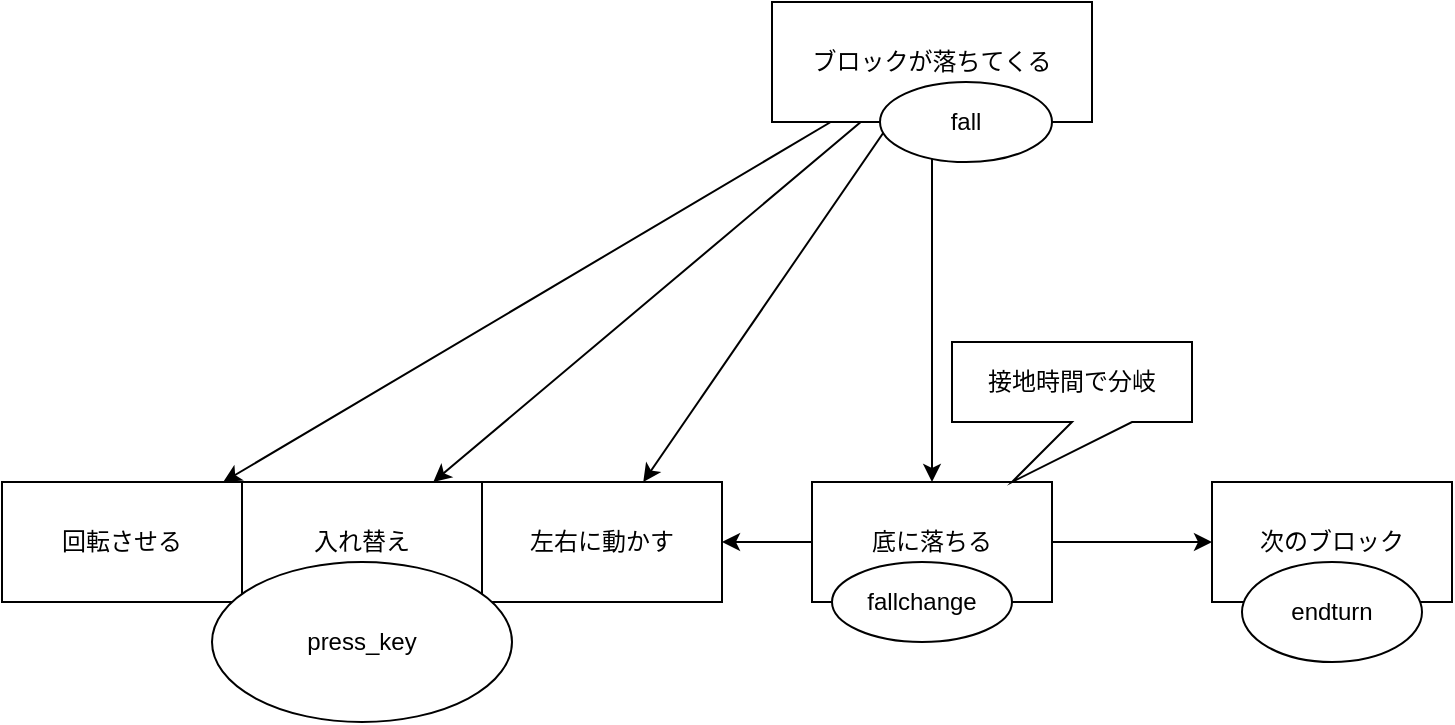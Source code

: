 <mxfile>
    <diagram id="rRGUnxJFohgw-VGJ73ms" name="ページ1">
        <mxGraphModel dx="1152" dy="523" grid="1" gridSize="10" guides="1" tooltips="1" connect="1" arrows="1" fold="1" page="1" pageScale="1" pageWidth="827" pageHeight="1169" math="0" shadow="0">
            <root>
                <mxCell id="0"/>
                <mxCell id="1" parent="0"/>
                <mxCell id="23" value="" style="edgeStyle=none;html=1;" edge="1" parent="1" source="2" target="4">
                    <mxGeometry relative="1" as="geometry">
                        <mxPoint x="470" y="210" as="targetPoint"/>
                    </mxGeometry>
                </mxCell>
                <mxCell id="2" value="ブロックが落ちてくる" style="rounded=0;whiteSpace=wrap;html=1;" vertex="1" parent="1">
                    <mxGeometry x="390" y="80" width="160" height="60" as="geometry"/>
                </mxCell>
                <mxCell id="3" value="回転させる" style="rounded=0;whiteSpace=wrap;html=1;" vertex="1" parent="1">
                    <mxGeometry x="5" y="320" width="120" height="60" as="geometry"/>
                </mxCell>
                <mxCell id="4" value="底に落ちる" style="rounded=0;whiteSpace=wrap;html=1;" vertex="1" parent="1">
                    <mxGeometry x="410" y="320" width="120" height="60" as="geometry"/>
                </mxCell>
                <mxCell id="18" value="" style="edgeStyle=none;html=1;" edge="1" parent="1" source="4" target="5">
                    <mxGeometry relative="1" as="geometry">
                        <mxPoint x="570" y="370" as="targetPoint"/>
                    </mxGeometry>
                </mxCell>
                <mxCell id="5" value="次のブロック" style="rounded=0;whiteSpace=wrap;html=1;" vertex="1" parent="1">
                    <mxGeometry x="610" y="320" width="120" height="60" as="geometry"/>
                </mxCell>
                <mxCell id="8" value="" style="endArrow=classic;html=1;" edge="1" parent="1" source="2" target="3">
                    <mxGeometry width="50" height="50" relative="1" as="geometry">
                        <mxPoint x="550" y="390" as="sourcePoint"/>
                        <mxPoint x="600" y="340" as="targetPoint"/>
                    </mxGeometry>
                </mxCell>
                <mxCell id="10" value="左右に動かす" style="rounded=0;whiteSpace=wrap;html=1;" vertex="1" parent="1">
                    <mxGeometry x="245" y="320" width="120" height="60" as="geometry"/>
                </mxCell>
                <mxCell id="11" value="" style="endArrow=classic;html=1;" edge="1" parent="1" source="4" target="10">
                    <mxGeometry width="50" height="50" relative="1" as="geometry">
                        <mxPoint x="460" y="310" as="sourcePoint"/>
                        <mxPoint x="510" y="260" as="targetPoint"/>
                    </mxGeometry>
                </mxCell>
                <mxCell id="14" value="入れ替え" style="rounded=0;whiteSpace=wrap;html=1;" vertex="1" parent="1">
                    <mxGeometry x="125" y="320" width="120" height="60" as="geometry"/>
                </mxCell>
                <mxCell id="15" value="" style="endArrow=classic;html=1;" edge="1" parent="1" source="2" target="14">
                    <mxGeometry width="50" height="50" relative="1" as="geometry">
                        <mxPoint x="550" y="390" as="sourcePoint"/>
                        <mxPoint x="600" y="340" as="targetPoint"/>
                    </mxGeometry>
                </mxCell>
                <mxCell id="17" value="" style="endArrow=classic;html=1;startArrow=none;" edge="1" parent="1" source="2" target="10">
                    <mxGeometry width="50" height="50" relative="1" as="geometry">
                        <mxPoint x="367.273" y="270" as="sourcePoint"/>
                        <mxPoint x="530" y="340" as="targetPoint"/>
                    </mxGeometry>
                </mxCell>
                <mxCell id="24" value="接地時間で分岐" style="shape=callout;whiteSpace=wrap;html=1;perimeter=calloutPerimeter;position2=0.25;size=30;position=0.5;base=30;direction=east;" vertex="1" parent="1">
                    <mxGeometry x="480" y="250" width="120" height="70" as="geometry"/>
                </mxCell>
                <mxCell id="27" value="fall" style="ellipse;whiteSpace=wrap;html=1;" vertex="1" parent="1">
                    <mxGeometry x="444" y="120" width="86" height="40" as="geometry"/>
                </mxCell>
                <mxCell id="28" value="fallchange" style="ellipse;whiteSpace=wrap;html=1;" vertex="1" parent="1">
                    <mxGeometry x="420" y="360" width="90" height="40" as="geometry"/>
                </mxCell>
                <mxCell id="30" value="endturn" style="ellipse;whiteSpace=wrap;html=1;" vertex="1" parent="1">
                    <mxGeometry x="625" y="360" width="90" height="50" as="geometry"/>
                </mxCell>
                <mxCell id="31" value="press_key" style="ellipse;whiteSpace=wrap;html=1;" vertex="1" parent="1">
                    <mxGeometry x="110" y="360" width="150" height="80" as="geometry"/>
                </mxCell>
            </root>
        </mxGraphModel>
    </diagram>
</mxfile>